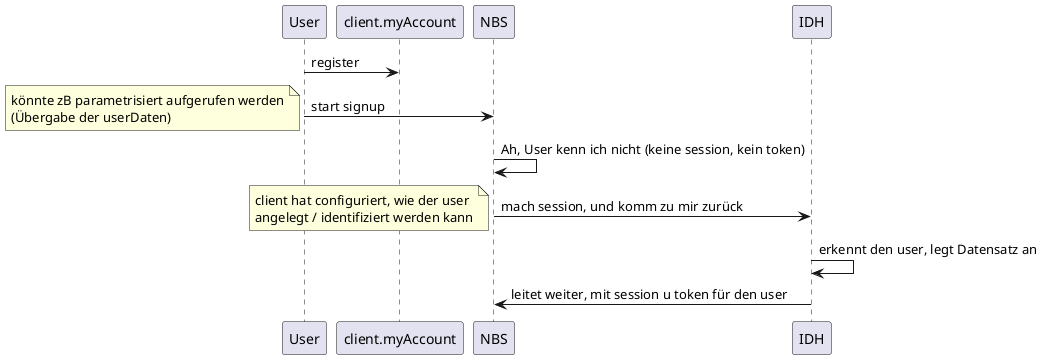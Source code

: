@startuml
User -> client.myAccount: register
User -> NBS: start signup
note left
  könnte zB parametrisiert aufgerufen werden
  (Übergabe der userDaten)
end note
NBS -> NBS: Ah, User kenn ich nicht (keine session, kein token)
NBS -> IDH: mach session, und komm zu mir zurück
note left
    client hat configuriert, wie der user
    angelegt / identifiziert werden kann
end note
IDH -> IDH: erkennt den user, legt Datensatz an
IDH -> NBS: leitet weiter, mit session u token für den user
@enduml
